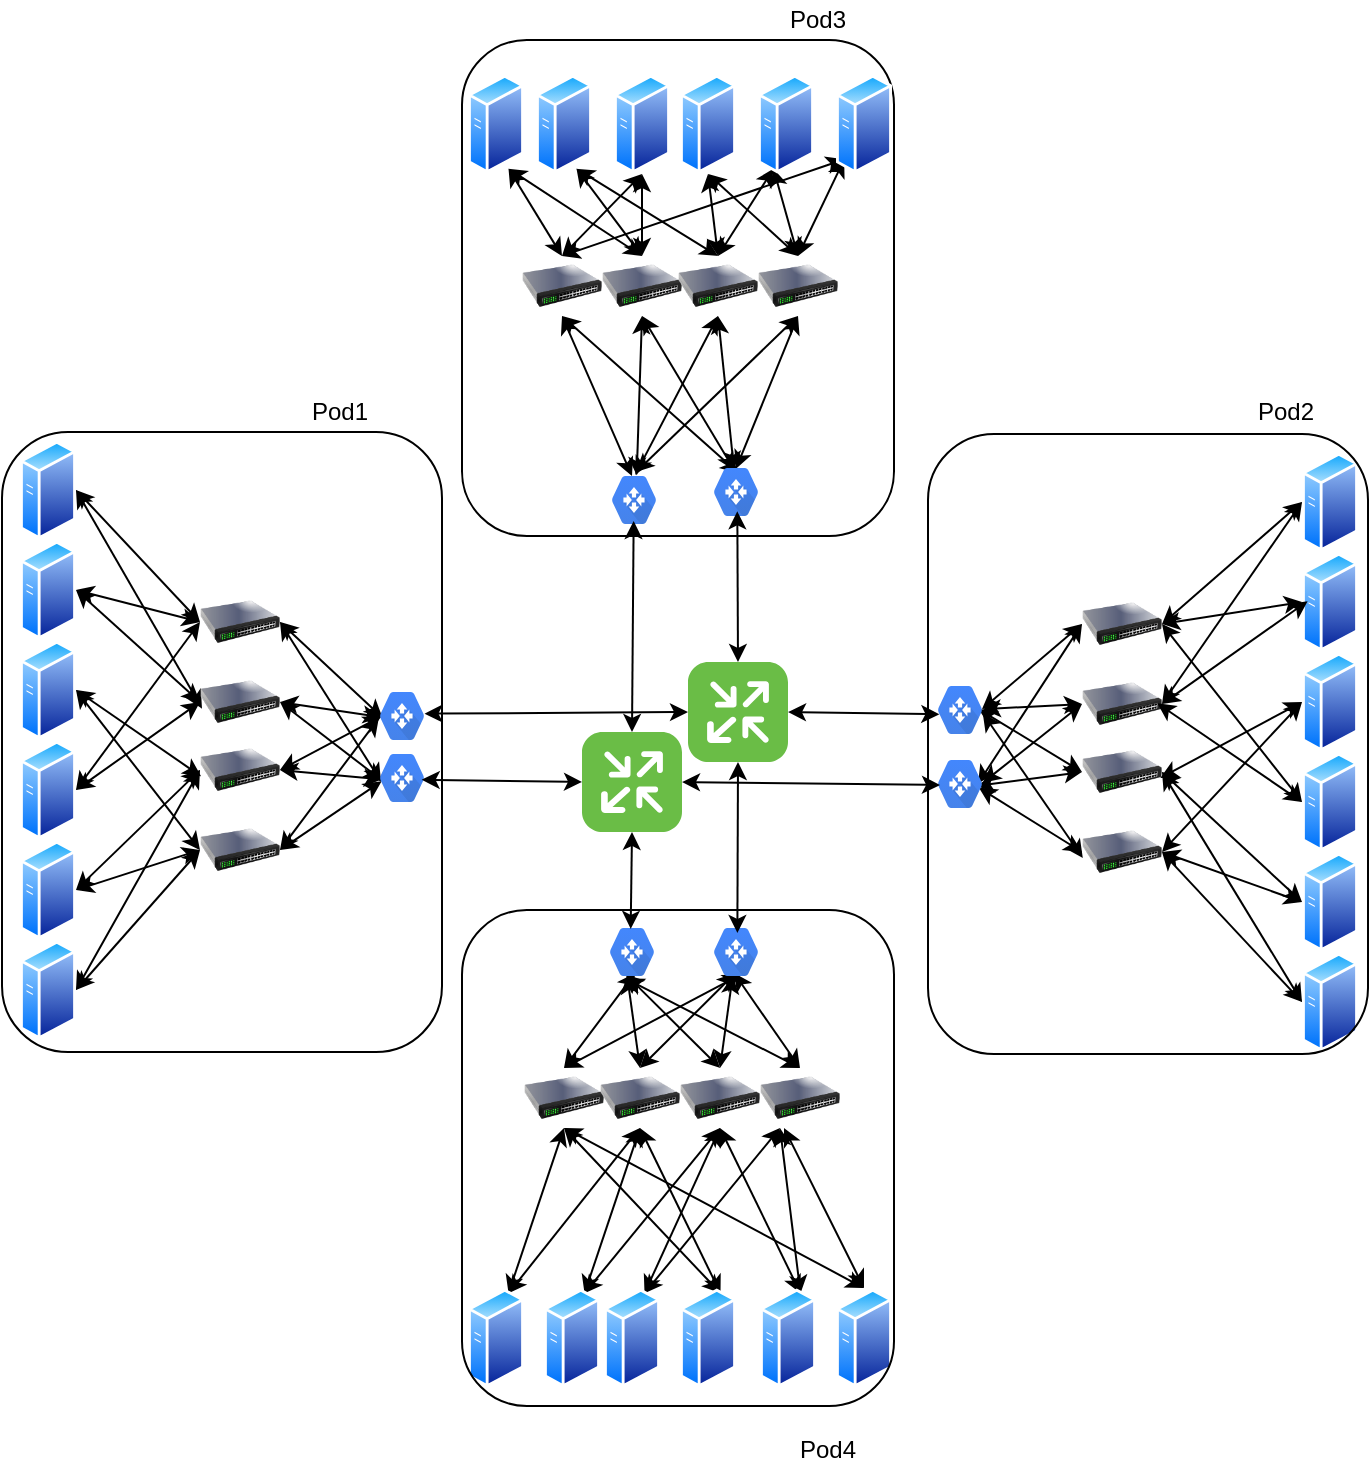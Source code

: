 <mxfile version="12.9.14" type="github">
  <diagram id="LazZ0856AOgm0Mk0mkKB" name="Page-1">
    <mxGraphModel dx="1341" dy="788" grid="1" gridSize="10" guides="1" tooltips="1" connect="1" arrows="1" fold="1" page="1" pageScale="1" pageWidth="1100" pageHeight="850" math="0" shadow="0">
      <root>
        <mxCell id="0" />
        <mxCell id="1" parent="0" />
        <mxCell id="WldnCuO-J827jdbrV1-G-259" value="" style="rounded=1;whiteSpace=wrap;html=1;fillColor=none;" vertex="1" parent="1">
          <mxGeometry x="402" y="65" width="216" height="248" as="geometry" />
        </mxCell>
        <mxCell id="WldnCuO-J827jdbrV1-G-24" style="rounded=0;orthogonalLoop=1;jettySize=auto;html=1;exitX=1;exitY=0.5;exitDx=0;exitDy=0;startArrow=classic;startFill=1;entryX=0;entryY=0.5;entryDx=0;entryDy=0;" edge="1" parent="1" source="WldnCuO-J827jdbrV1-G-11" target="WldnCuO-J827jdbrV1-G-12">
          <mxGeometry relative="1" as="geometry">
            <mxPoint x="376" y="431" as="targetPoint" />
          </mxGeometry>
        </mxCell>
        <mxCell id="WldnCuO-J827jdbrV1-G-26" style="edgeStyle=none;rounded=0;orthogonalLoop=1;jettySize=auto;html=1;exitX=1;exitY=0.5;exitDx=0;exitDy=0;entryX=0.025;entryY=0.611;entryDx=0;entryDy=0;startArrow=classic;startFill=1;entryPerimeter=0;" edge="1" parent="1" source="WldnCuO-J827jdbrV1-G-11" target="WldnCuO-J827jdbrV1-G-13">
          <mxGeometry relative="1" as="geometry" />
        </mxCell>
        <mxCell id="WldnCuO-J827jdbrV1-G-11" value="" style="aspect=fixed;perimeter=ellipsePerimeter;html=1;align=center;shadow=0;dashed=0;spacingTop=3;image;image=img/lib/active_directory/generic_server.svg;" vertex="1" parent="1">
          <mxGeometry x="181" y="265" width="28.0" height="50" as="geometry" />
        </mxCell>
        <mxCell id="WldnCuO-J827jdbrV1-G-84" style="edgeStyle=none;rounded=0;orthogonalLoop=1;jettySize=auto;html=1;exitX=1;exitY=0.5;exitDx=0;exitDy=0;entryX=0.057;entryY=0.534;entryDx=0;entryDy=0;entryPerimeter=0;startArrow=classic;startFill=1;" edge="1" parent="1" source="WldnCuO-J827jdbrV1-G-12" target="WldnCuO-J827jdbrV1-G-82">
          <mxGeometry relative="1" as="geometry" />
        </mxCell>
        <mxCell id="WldnCuO-J827jdbrV1-G-85" style="edgeStyle=none;rounded=0;orthogonalLoop=1;jettySize=auto;html=1;exitX=1;exitY=0.5;exitDx=0;exitDy=0;entryX=0.025;entryY=0.578;entryDx=0;entryDy=0;entryPerimeter=0;startArrow=classic;startFill=1;" edge="1" parent="1" source="WldnCuO-J827jdbrV1-G-12" target="WldnCuO-J827jdbrV1-G-83">
          <mxGeometry relative="1" as="geometry" />
        </mxCell>
        <mxCell id="WldnCuO-J827jdbrV1-G-86" style="edgeStyle=none;rounded=0;orthogonalLoop=1;jettySize=auto;html=1;exitX=1;exitY=0.5;exitDx=0;exitDy=0;entryX=0.025;entryY=0.524;entryDx=0;entryDy=0;entryPerimeter=0;startArrow=classic;startFill=1;" edge="1" parent="1" source="WldnCuO-J827jdbrV1-G-13" target="WldnCuO-J827jdbrV1-G-82">
          <mxGeometry relative="1" as="geometry" />
        </mxCell>
        <mxCell id="WldnCuO-J827jdbrV1-G-87" style="edgeStyle=none;rounded=0;orthogonalLoop=1;jettySize=auto;html=1;exitX=1;exitY=0.5;exitDx=0;exitDy=0;entryX=0.057;entryY=0.558;entryDx=0;entryDy=0;entryPerimeter=0;startArrow=classic;startFill=1;" edge="1" parent="1" source="WldnCuO-J827jdbrV1-G-13" target="WldnCuO-J827jdbrV1-G-83">
          <mxGeometry relative="1" as="geometry" />
        </mxCell>
        <mxCell id="WldnCuO-J827jdbrV1-G-13" value="" style="image;html=1;labelBackgroundColor=#ffffff;image=img/lib/clip_art/networking/Switch_128x128.png" vertex="1" parent="1">
          <mxGeometry x="271" y="381" width="40" height="30" as="geometry" />
        </mxCell>
        <mxCell id="WldnCuO-J827jdbrV1-G-88" style="edgeStyle=none;rounded=0;orthogonalLoop=1;jettySize=auto;html=1;exitX=1;exitY=0.5;exitDx=0;exitDy=0;entryX=0.036;entryY=0.505;entryDx=0;entryDy=0;entryPerimeter=0;startArrow=classic;startFill=1;" edge="1" parent="1" source="WldnCuO-J827jdbrV1-G-14" target="WldnCuO-J827jdbrV1-G-82">
          <mxGeometry relative="1" as="geometry" />
        </mxCell>
        <mxCell id="WldnCuO-J827jdbrV1-G-89" style="edgeStyle=none;rounded=0;orthogonalLoop=1;jettySize=auto;html=1;exitX=1;exitY=0.5;exitDx=0;exitDy=0;entryX=0.047;entryY=0.529;entryDx=0;entryDy=0;entryPerimeter=0;startArrow=classic;startFill=1;" edge="1" parent="1" source="WldnCuO-J827jdbrV1-G-14" target="WldnCuO-J827jdbrV1-G-83">
          <mxGeometry relative="1" as="geometry" />
        </mxCell>
        <mxCell id="WldnCuO-J827jdbrV1-G-14" value="" style="image;html=1;labelBackgroundColor=#ffffff;image=img/lib/clip_art/networking/Switch_128x128.png" vertex="1" parent="1">
          <mxGeometry x="271" y="415" width="40" height="30" as="geometry" />
        </mxCell>
        <mxCell id="WldnCuO-J827jdbrV1-G-90" style="edgeStyle=none;rounded=0;orthogonalLoop=1;jettySize=auto;html=1;exitX=1;exitY=0.5;exitDx=0;exitDy=0;entryX=-0.027;entryY=0.544;entryDx=0;entryDy=0;entryPerimeter=0;startArrow=classic;startFill=1;" edge="1" parent="1" source="WldnCuO-J827jdbrV1-G-15" target="WldnCuO-J827jdbrV1-G-82">
          <mxGeometry relative="1" as="geometry" />
        </mxCell>
        <mxCell id="WldnCuO-J827jdbrV1-G-91" style="edgeStyle=none;rounded=0;orthogonalLoop=1;jettySize=auto;html=1;exitX=1;exitY=0.5;exitDx=0;exitDy=0;entryX=0.036;entryY=0.568;entryDx=0;entryDy=0;entryPerimeter=0;startArrow=classic;startFill=1;" edge="1" parent="1" source="WldnCuO-J827jdbrV1-G-15" target="WldnCuO-J827jdbrV1-G-83">
          <mxGeometry relative="1" as="geometry" />
        </mxCell>
        <mxCell id="WldnCuO-J827jdbrV1-G-16" value="" style="aspect=fixed;perimeter=ellipsePerimeter;html=1;align=center;shadow=0;dashed=0;spacingTop=3;image;image=img/lib/active_directory/generic_server.svg;" vertex="1" parent="1">
          <mxGeometry x="181" y="315" width="28.0" height="50" as="geometry" />
        </mxCell>
        <mxCell id="WldnCuO-J827jdbrV1-G-28" style="edgeStyle=none;rounded=0;orthogonalLoop=1;jettySize=auto;html=1;exitX=1;exitY=0.5;exitDx=0;exitDy=0;startArrow=classic;startFill=1;entryX=0.013;entryY=0.605;entryDx=0;entryDy=0;entryPerimeter=0;" edge="1" parent="1" source="WldnCuO-J827jdbrV1-G-19" target="WldnCuO-J827jdbrV1-G-14">
          <mxGeometry relative="1" as="geometry">
            <mxPoint x="446" y="431" as="targetPoint" />
          </mxGeometry>
        </mxCell>
        <mxCell id="WldnCuO-J827jdbrV1-G-29" style="edgeStyle=none;rounded=0;orthogonalLoop=1;jettySize=auto;html=1;exitX=1;exitY=0.5;exitDx=0;exitDy=0;entryX=0;entryY=0.5;entryDx=0;entryDy=0;startArrow=classic;startFill=1;" edge="1" parent="1" source="WldnCuO-J827jdbrV1-G-19" target="WldnCuO-J827jdbrV1-G-15">
          <mxGeometry relative="1" as="geometry" />
        </mxCell>
        <mxCell id="WldnCuO-J827jdbrV1-G-19" value="" style="aspect=fixed;perimeter=ellipsePerimeter;html=1;align=center;shadow=0;dashed=0;spacingTop=3;image;image=img/lib/active_directory/generic_server.svg;" vertex="1" parent="1">
          <mxGeometry x="181" y="365" width="28.0" height="50" as="geometry" />
        </mxCell>
        <mxCell id="WldnCuO-J827jdbrV1-G-30" style="edgeStyle=none;rounded=0;orthogonalLoop=1;jettySize=auto;html=1;exitX=1;exitY=0.5;exitDx=0;exitDy=0;entryX=0;entryY=0.5;entryDx=0;entryDy=0;startArrow=classic;startFill=1;" edge="1" parent="1" source="WldnCuO-J827jdbrV1-G-20" target="WldnCuO-J827jdbrV1-G-12">
          <mxGeometry relative="1" as="geometry" />
        </mxCell>
        <mxCell id="WldnCuO-J827jdbrV1-G-32" style="edgeStyle=none;rounded=0;orthogonalLoop=1;jettySize=auto;html=1;exitX=1;exitY=0.5;exitDx=0;exitDy=0;entryX=0;entryY=0.5;entryDx=0;entryDy=0;startArrow=classic;startFill=1;" edge="1" parent="1" source="WldnCuO-J827jdbrV1-G-20" target="WldnCuO-J827jdbrV1-G-13">
          <mxGeometry relative="1" as="geometry" />
        </mxCell>
        <mxCell id="WldnCuO-J827jdbrV1-G-20" value="" style="aspect=fixed;perimeter=ellipsePerimeter;html=1;align=center;shadow=0;dashed=0;spacingTop=3;image;image=img/lib/active_directory/generic_server.svg;" vertex="1" parent="1">
          <mxGeometry x="181" y="415" width="28.0" height="50" as="geometry" />
        </mxCell>
        <mxCell id="WldnCuO-J827jdbrV1-G-34" style="edgeStyle=none;rounded=0;orthogonalLoop=1;jettySize=auto;html=1;exitX=1;exitY=0.5;exitDx=0;exitDy=0;entryX=0;entryY=0.5;entryDx=0;entryDy=0;startArrow=classic;startFill=1;" edge="1" parent="1" source="WldnCuO-J827jdbrV1-G-21" target="WldnCuO-J827jdbrV1-G-14">
          <mxGeometry relative="1" as="geometry" />
        </mxCell>
        <mxCell id="WldnCuO-J827jdbrV1-G-35" style="edgeStyle=none;rounded=0;orthogonalLoop=1;jettySize=auto;html=1;exitX=1;exitY=0.5;exitDx=0;exitDy=0;entryX=0;entryY=0.5;entryDx=0;entryDy=0;startArrow=classic;startFill=1;" edge="1" parent="1" source="WldnCuO-J827jdbrV1-G-21" target="WldnCuO-J827jdbrV1-G-15">
          <mxGeometry relative="1" as="geometry" />
        </mxCell>
        <mxCell id="WldnCuO-J827jdbrV1-G-21" value="" style="aspect=fixed;perimeter=ellipsePerimeter;html=1;align=center;shadow=0;dashed=0;spacingTop=3;image;image=img/lib/active_directory/generic_server.svg;" vertex="1" parent="1">
          <mxGeometry x="181" y="465" width="28.0" height="50" as="geometry" />
        </mxCell>
        <mxCell id="WldnCuO-J827jdbrV1-G-37" style="edgeStyle=none;rounded=0;orthogonalLoop=1;jettySize=auto;html=1;exitX=1;exitY=0.5;exitDx=0;exitDy=0;startArrow=classic;startFill=1;entryX=0;entryY=0.5;entryDx=0;entryDy=0;" edge="1" parent="1" source="WldnCuO-J827jdbrV1-G-22" target="WldnCuO-J827jdbrV1-G-14">
          <mxGeometry relative="1" as="geometry">
            <mxPoint x="376" y="431" as="targetPoint" />
          </mxGeometry>
        </mxCell>
        <mxCell id="WldnCuO-J827jdbrV1-G-22" value="" style="aspect=fixed;perimeter=ellipsePerimeter;html=1;align=center;shadow=0;dashed=0;spacingTop=3;image;image=img/lib/active_directory/generic_server.svg;" vertex="1" parent="1">
          <mxGeometry x="181" y="515" width="28.0" height="50" as="geometry" />
        </mxCell>
        <mxCell id="WldnCuO-J827jdbrV1-G-83" value="" style="shape=mxgraph.gcp.networking.cloud_router;html=1;fillColor=#4387FD;gradientColor=#4683EA;strokeColor=none;verticalLabelPosition=bottom;verticalAlign=top;align=center;" vertex="1" parent="1">
          <mxGeometry x="361" y="422" width="22" height="24" as="geometry" />
        </mxCell>
        <mxCell id="WldnCuO-J827jdbrV1-G-124" style="rounded=0;orthogonalLoop=1;jettySize=auto;html=1;exitX=0.75;exitY=0;exitDx=0;exitDy=0;startArrow=classic;startFill=1;entryX=0.5;entryY=1;entryDx=0;entryDy=0;" edge="1" source="WldnCuO-J827jdbrV1-G-126" target="WldnCuO-J827jdbrV1-G-129" parent="1">
          <mxGeometry relative="1" as="geometry">
            <mxPoint x="453" y="609" as="targetPoint" />
          </mxGeometry>
        </mxCell>
        <mxCell id="WldnCuO-J827jdbrV1-G-125" style="edgeStyle=none;rounded=0;orthogonalLoop=1;jettySize=auto;html=1;exitX=0.75;exitY=0;exitDx=0;exitDy=0;entryX=0.5;entryY=1;entryDx=0;entryDy=0;startArrow=classic;startFill=1;" edge="1" source="WldnCuO-J827jdbrV1-G-126" target="WldnCuO-J827jdbrV1-G-132" parent="1">
          <mxGeometry relative="1" as="geometry" />
        </mxCell>
        <mxCell id="WldnCuO-J827jdbrV1-G-126" value="" style="aspect=fixed;perimeter=ellipsePerimeter;html=1;align=center;shadow=0;dashed=0;spacingTop=3;image;image=img/lib/active_directory/generic_server.svg;" vertex="1" parent="1">
          <mxGeometry x="405" y="689" width="28.0" height="50" as="geometry" />
        </mxCell>
        <mxCell id="WldnCuO-J827jdbrV1-G-127" style="edgeStyle=none;rounded=0;orthogonalLoop=1;jettySize=auto;html=1;exitX=0.5;exitY=0;exitDx=0;exitDy=0;entryX=0.577;entryY=0.938;entryDx=0;entryDy=0;entryPerimeter=0;startArrow=classic;startFill=1;" edge="1" source="WldnCuO-J827jdbrV1-G-129" target="WldnCuO-J827jdbrV1-G-154" parent="1">
          <mxGeometry relative="1" as="geometry" />
        </mxCell>
        <mxCell id="WldnCuO-J827jdbrV1-G-128" style="edgeStyle=none;rounded=0;orthogonalLoop=1;jettySize=auto;html=1;exitX=0.5;exitY=0;exitDx=0;exitDy=0;entryX=0.613;entryY=0.967;entryDx=0;entryDy=0;entryPerimeter=0;startArrow=classic;startFill=1;" edge="1" source="WldnCuO-J827jdbrV1-G-129" target="WldnCuO-J827jdbrV1-G-155" parent="1">
          <mxGeometry relative="1" as="geometry" />
        </mxCell>
        <mxCell id="WldnCuO-J827jdbrV1-G-129" value="" style="image;html=1;labelBackgroundColor=#ffffff;image=img/lib/clip_art/networking/Switch_128x128.png" vertex="1" parent="1">
          <mxGeometry x="433" y="579" width="40" height="30" as="geometry" />
        </mxCell>
        <mxCell id="WldnCuO-J827jdbrV1-G-130" style="edgeStyle=none;rounded=0;orthogonalLoop=1;jettySize=auto;html=1;exitX=0.5;exitY=0;exitDx=0;exitDy=0;entryX=0.389;entryY=0.996;entryDx=0;entryDy=0;entryPerimeter=0;startArrow=classic;startFill=1;" edge="1" source="WldnCuO-J827jdbrV1-G-132" target="WldnCuO-J827jdbrV1-G-154" parent="1">
          <mxGeometry relative="1" as="geometry" />
        </mxCell>
        <mxCell id="WldnCuO-J827jdbrV1-G-131" style="edgeStyle=none;rounded=0;orthogonalLoop=1;jettySize=auto;html=1;exitX=0.5;exitY=0;exitDx=0;exitDy=0;entryX=0.487;entryY=0.938;entryDx=0;entryDy=0;entryPerimeter=0;startArrow=classic;startFill=1;" edge="1" source="WldnCuO-J827jdbrV1-G-132" target="WldnCuO-J827jdbrV1-G-155" parent="1">
          <mxGeometry relative="1" as="geometry" />
        </mxCell>
        <mxCell id="WldnCuO-J827jdbrV1-G-132" value="" style="image;html=1;labelBackgroundColor=#ffffff;image=img/lib/clip_art/networking/Switch_128x128.png" vertex="1" parent="1">
          <mxGeometry x="471" y="579" width="40" height="30" as="geometry" />
        </mxCell>
        <mxCell id="WldnCuO-J827jdbrV1-G-133" style="edgeStyle=none;rounded=0;orthogonalLoop=1;jettySize=auto;html=1;exitX=0.5;exitY=0;exitDx=0;exitDy=0;entryX=0.357;entryY=0.967;entryDx=0;entryDy=0;entryPerimeter=0;startArrow=classic;startFill=1;" edge="1" source="WldnCuO-J827jdbrV1-G-135" target="WldnCuO-J827jdbrV1-G-154" parent="1">
          <mxGeometry relative="1" as="geometry" />
        </mxCell>
        <mxCell id="WldnCuO-J827jdbrV1-G-134" style="edgeStyle=none;rounded=0;orthogonalLoop=1;jettySize=auto;html=1;exitX=0.5;exitY=0;exitDx=0;exitDy=0;entryX=0.425;entryY=0.996;entryDx=0;entryDy=0;entryPerimeter=0;startArrow=classic;startFill=1;" edge="1" source="WldnCuO-J827jdbrV1-G-135" target="WldnCuO-J827jdbrV1-G-155" parent="1">
          <mxGeometry relative="1" as="geometry" />
        </mxCell>
        <mxCell id="WldnCuO-J827jdbrV1-G-135" value="" style="image;html=1;labelBackgroundColor=#ffffff;image=img/lib/clip_art/networking/Switch_128x128.png" vertex="1" parent="1">
          <mxGeometry x="511" y="579" width="40" height="30" as="geometry" />
        </mxCell>
        <mxCell id="WldnCuO-J827jdbrV1-G-136" style="edgeStyle=none;rounded=0;orthogonalLoop=1;jettySize=auto;html=1;exitX=0.5;exitY=0;exitDx=0;exitDy=0;entryX=0.357;entryY=1.053;entryDx=0;entryDy=0;entryPerimeter=0;startArrow=classic;startFill=1;" edge="1" source="WldnCuO-J827jdbrV1-G-138" target="WldnCuO-J827jdbrV1-G-154" parent="1">
          <mxGeometry relative="1" as="geometry" />
        </mxCell>
        <mxCell id="WldnCuO-J827jdbrV1-G-137" style="edgeStyle=none;rounded=0;orthogonalLoop=1;jettySize=auto;html=1;exitX=0.5;exitY=0;exitDx=0;exitDy=0;entryX=0.456;entryY=0.938;entryDx=0;entryDy=0;entryPerimeter=0;startArrow=classic;startFill=1;" edge="1" source="WldnCuO-J827jdbrV1-G-138" target="WldnCuO-J827jdbrV1-G-155" parent="1">
          <mxGeometry relative="1" as="geometry" />
        </mxCell>
        <mxCell id="WldnCuO-J827jdbrV1-G-138" value="" style="image;html=1;labelBackgroundColor=#ffffff;image=img/lib/clip_art/networking/Switch_128x128.png" vertex="1" parent="1">
          <mxGeometry x="551" y="579" width="40" height="30" as="geometry" />
        </mxCell>
        <mxCell id="WldnCuO-J827jdbrV1-G-139" style="edgeStyle=none;rounded=0;orthogonalLoop=1;jettySize=auto;html=1;exitX=0.75;exitY=0;exitDx=0;exitDy=0;startArrow=classic;startFill=1;" edge="1" source="WldnCuO-J827jdbrV1-G-141" parent="1">
          <mxGeometry relative="1" as="geometry">
            <mxPoint x="491" y="609" as="targetPoint" />
          </mxGeometry>
        </mxCell>
        <mxCell id="WldnCuO-J827jdbrV1-G-140" style="edgeStyle=none;rounded=0;orthogonalLoop=1;jettySize=auto;html=1;exitX=0.75;exitY=0;exitDx=0;exitDy=0;entryX=0.5;entryY=1;entryDx=0;entryDy=0;startArrow=classic;startFill=1;" edge="1" source="WldnCuO-J827jdbrV1-G-141" target="WldnCuO-J827jdbrV1-G-135" parent="1">
          <mxGeometry relative="1" as="geometry" />
        </mxCell>
        <mxCell id="WldnCuO-J827jdbrV1-G-141" value="" style="aspect=fixed;perimeter=ellipsePerimeter;html=1;align=center;shadow=0;dashed=0;spacingTop=3;image;image=img/lib/active_directory/generic_server.svg;" vertex="1" parent="1">
          <mxGeometry x="443" y="689" width="28.0" height="50" as="geometry" />
        </mxCell>
        <mxCell id="WldnCuO-J827jdbrV1-G-142" style="edgeStyle=none;rounded=0;orthogonalLoop=1;jettySize=auto;html=1;exitX=0.75;exitY=0;exitDx=0;exitDy=0;startArrow=classic;startFill=1;entryX=0.5;entryY=1;entryDx=0;entryDy=0;" edge="1" source="WldnCuO-J827jdbrV1-G-144" target="WldnCuO-J827jdbrV1-G-135" parent="1">
          <mxGeometry relative="1" as="geometry">
            <mxPoint x="523" y="609" as="targetPoint" />
          </mxGeometry>
        </mxCell>
        <mxCell id="WldnCuO-J827jdbrV1-G-143" style="edgeStyle=none;rounded=0;orthogonalLoop=1;jettySize=auto;html=1;exitX=0.75;exitY=0;exitDx=0;exitDy=0;entryX=0.25;entryY=1;entryDx=0;entryDy=0;startArrow=classic;startFill=1;" edge="1" source="WldnCuO-J827jdbrV1-G-144" target="WldnCuO-J827jdbrV1-G-138" parent="1">
          <mxGeometry relative="1" as="geometry" />
        </mxCell>
        <mxCell id="WldnCuO-J827jdbrV1-G-144" value="" style="aspect=fixed;perimeter=ellipsePerimeter;html=1;align=center;shadow=0;dashed=0;spacingTop=3;image;image=img/lib/active_directory/generic_server.svg;" vertex="1" parent="1">
          <mxGeometry x="473" y="689" width="28.0" height="50" as="geometry" />
        </mxCell>
        <mxCell id="WldnCuO-J827jdbrV1-G-145" style="edgeStyle=none;rounded=0;orthogonalLoop=1;jettySize=auto;html=1;exitX=0.75;exitY=0;exitDx=0;exitDy=0;entryX=0.5;entryY=1;entryDx=0;entryDy=0;startArrow=classic;startFill=1;" edge="1" source="WldnCuO-J827jdbrV1-G-147" target="WldnCuO-J827jdbrV1-G-129" parent="1">
          <mxGeometry relative="1" as="geometry" />
        </mxCell>
        <mxCell id="WldnCuO-J827jdbrV1-G-146" style="edgeStyle=none;rounded=0;orthogonalLoop=1;jettySize=auto;html=1;exitX=0.75;exitY=0;exitDx=0;exitDy=0;entryX=0.5;entryY=1;entryDx=0;entryDy=0;startArrow=classic;startFill=1;" edge="1" source="WldnCuO-J827jdbrV1-G-147" target="WldnCuO-J827jdbrV1-G-132" parent="1">
          <mxGeometry relative="1" as="geometry" />
        </mxCell>
        <mxCell id="WldnCuO-J827jdbrV1-G-147" value="" style="aspect=fixed;perimeter=ellipsePerimeter;html=1;align=center;shadow=0;dashed=0;spacingTop=3;image;image=img/lib/active_directory/generic_server.svg;" vertex="1" parent="1">
          <mxGeometry x="511" y="689" width="28.0" height="50" as="geometry" />
        </mxCell>
        <mxCell id="WldnCuO-J827jdbrV1-G-148" style="edgeStyle=none;rounded=0;orthogonalLoop=1;jettySize=auto;html=1;exitX=0.75;exitY=0;exitDx=0;exitDy=0;entryX=0.5;entryY=1;entryDx=0;entryDy=0;startArrow=classic;startFill=1;" edge="1" source="WldnCuO-J827jdbrV1-G-150" target="WldnCuO-J827jdbrV1-G-135" parent="1">
          <mxGeometry relative="1" as="geometry" />
        </mxCell>
        <mxCell id="WldnCuO-J827jdbrV1-G-149" style="edgeStyle=none;rounded=0;orthogonalLoop=1;jettySize=auto;html=1;exitX=0.75;exitY=0;exitDx=0;exitDy=0;entryX=0.25;entryY=1;entryDx=0;entryDy=0;startArrow=classic;startFill=1;" edge="1" source="WldnCuO-J827jdbrV1-G-150" target="WldnCuO-J827jdbrV1-G-138" parent="1">
          <mxGeometry relative="1" as="geometry" />
        </mxCell>
        <mxCell id="WldnCuO-J827jdbrV1-G-150" value="" style="aspect=fixed;perimeter=ellipsePerimeter;html=1;align=center;shadow=0;dashed=0;spacingTop=3;image;image=img/lib/active_directory/generic_server.svg;" vertex="1" parent="1">
          <mxGeometry x="551" y="689" width="28.0" height="50" as="geometry" />
        </mxCell>
        <mxCell id="WldnCuO-J827jdbrV1-G-151" style="edgeStyle=none;rounded=0;orthogonalLoop=1;jettySize=auto;html=1;exitX=0.5;exitY=0;exitDx=0;exitDy=0;startArrow=classic;startFill=1;" edge="1" source="WldnCuO-J827jdbrV1-G-153" parent="1">
          <mxGeometry relative="1" as="geometry">
            <mxPoint x="563" y="609" as="targetPoint" />
          </mxGeometry>
        </mxCell>
        <mxCell id="WldnCuO-J827jdbrV1-G-152" style="edgeStyle=none;rounded=0;orthogonalLoop=1;jettySize=auto;html=1;exitX=0.5;exitY=0;exitDx=0;exitDy=0;startArrow=classic;startFill=1;" edge="1" source="WldnCuO-J827jdbrV1-G-153" parent="1">
          <mxGeometry relative="1" as="geometry">
            <mxPoint x="453" y="609" as="targetPoint" />
          </mxGeometry>
        </mxCell>
        <mxCell id="WldnCuO-J827jdbrV1-G-153" value="" style="aspect=fixed;perimeter=ellipsePerimeter;html=1;align=center;shadow=0;dashed=0;spacingTop=3;image;image=img/lib/active_directory/generic_server.svg;" vertex="1" parent="1">
          <mxGeometry x="589" y="689" width="28.0" height="50" as="geometry" />
        </mxCell>
        <mxCell id="WldnCuO-J827jdbrV1-G-154" value="" style="shape=mxgraph.gcp.networking.cloud_router;html=1;fillColor=#4387FD;gradientColor=#4683EA;strokeColor=none;verticalLabelPosition=bottom;verticalAlign=top;align=center;" vertex="1" parent="1">
          <mxGeometry x="476" y="509" width="22" height="24" as="geometry" />
        </mxCell>
        <mxCell id="WldnCuO-J827jdbrV1-G-155" value="" style="shape=mxgraph.gcp.networking.cloud_router;html=1;fillColor=#4387FD;gradientColor=#4683EA;strokeColor=none;verticalLabelPosition=bottom;verticalAlign=top;align=center;" vertex="1" parent="1">
          <mxGeometry x="528" y="509" width="22" height="24" as="geometry" />
        </mxCell>
        <mxCell id="WldnCuO-J827jdbrV1-G-156" style="rounded=0;orthogonalLoop=1;jettySize=auto;html=1;exitX=0.75;exitY=1;exitDx=0;exitDy=0;startArrow=classic;startFill=1;entryX=0.5;entryY=0;entryDx=0;entryDy=0;" edge="1" source="WldnCuO-J827jdbrV1-G-158" target="WldnCuO-J827jdbrV1-G-161" parent="1">
          <mxGeometry relative="1" as="geometry">
            <mxPoint x="468" y="173" as="targetPoint" />
          </mxGeometry>
        </mxCell>
        <mxCell id="WldnCuO-J827jdbrV1-G-157" style="edgeStyle=none;rounded=0;orthogonalLoop=1;jettySize=auto;html=1;exitX=0.75;exitY=1;exitDx=0;exitDy=0;startArrow=classic;startFill=1;entryX=0.5;entryY=0;entryDx=0;entryDy=0;" edge="1" source="WldnCuO-J827jdbrV1-G-158" target="WldnCuO-J827jdbrV1-G-164" parent="1">
          <mxGeometry relative="1" as="geometry">
            <mxPoint x="496" y="183" as="targetPoint" />
          </mxGeometry>
        </mxCell>
        <mxCell id="WldnCuO-J827jdbrV1-G-158" value="" style="aspect=fixed;perimeter=ellipsePerimeter;html=1;align=center;shadow=0;dashed=0;spacingTop=3;image;image=img/lib/active_directory/generic_server.svg;" vertex="1" parent="1">
          <mxGeometry x="405" y="82" width="28.0" height="50" as="geometry" />
        </mxCell>
        <mxCell id="WldnCuO-J827jdbrV1-G-159" style="edgeStyle=none;rounded=0;orthogonalLoop=1;jettySize=auto;html=1;exitX=0.5;exitY=1;exitDx=0;exitDy=0;startArrow=classic;startFill=1;" edge="1" source="WldnCuO-J827jdbrV1-G-161" parent="1">
          <mxGeometry relative="1" as="geometry">
            <mxPoint x="487" y="283" as="targetPoint" />
          </mxGeometry>
        </mxCell>
        <mxCell id="WldnCuO-J827jdbrV1-G-160" style="edgeStyle=none;rounded=0;orthogonalLoop=1;jettySize=auto;html=1;exitX=0.5;exitY=1;exitDx=0;exitDy=0;entryX=0.561;entryY=0.111;entryDx=0;entryDy=0;entryPerimeter=0;startArrow=classic;startFill=1;" edge="1" source="WldnCuO-J827jdbrV1-G-161" target="WldnCuO-J827jdbrV1-G-187" parent="1">
          <mxGeometry relative="1" as="geometry" />
        </mxCell>
        <mxCell id="WldnCuO-J827jdbrV1-G-161" value="" style="image;html=1;labelBackgroundColor=#ffffff;image=img/lib/clip_art/networking/Switch_128x128.png" vertex="1" parent="1">
          <mxGeometry x="432" y="173" width="40" height="30" as="geometry" />
        </mxCell>
        <mxCell id="WldnCuO-J827jdbrV1-G-162" style="edgeStyle=none;rounded=0;orthogonalLoop=1;jettySize=auto;html=1;exitX=0.5;exitY=1;exitDx=0;exitDy=0;entryX=0.561;entryY=-0.014;entryDx=0;entryDy=0;entryPerimeter=0;startArrow=classic;startFill=1;" edge="1" source="WldnCuO-J827jdbrV1-G-164" target="WldnCuO-J827jdbrV1-G-186" parent="1">
          <mxGeometry relative="1" as="geometry" />
        </mxCell>
        <mxCell id="WldnCuO-J827jdbrV1-G-163" style="edgeStyle=none;rounded=0;orthogonalLoop=1;jettySize=auto;html=1;exitX=0.5;exitY=1;exitDx=0;exitDy=0;entryX=0.47;entryY=0.056;entryDx=0;entryDy=0;entryPerimeter=0;startArrow=classic;startFill=1;" edge="1" source="WldnCuO-J827jdbrV1-G-164" target="WldnCuO-J827jdbrV1-G-187" parent="1">
          <mxGeometry relative="1" as="geometry" />
        </mxCell>
        <mxCell id="WldnCuO-J827jdbrV1-G-164" value="" style="image;html=1;labelBackgroundColor=#ffffff;image=img/lib/clip_art/networking/Switch_128x128.png" vertex="1" parent="1">
          <mxGeometry x="472" y="173" width="40" height="30" as="geometry" />
        </mxCell>
        <mxCell id="WldnCuO-J827jdbrV1-G-165" style="edgeStyle=none;rounded=0;orthogonalLoop=1;jettySize=auto;html=1;exitX=0.5;exitY=1;exitDx=0;exitDy=0;entryX=0.53;entryY=-0.028;entryDx=0;entryDy=0;entryPerimeter=0;startArrow=classic;startFill=1;" edge="1" source="WldnCuO-J827jdbrV1-G-167" target="WldnCuO-J827jdbrV1-G-186" parent="1">
          <mxGeometry relative="1" as="geometry" />
        </mxCell>
        <mxCell id="WldnCuO-J827jdbrV1-G-166" style="edgeStyle=none;rounded=0;orthogonalLoop=1;jettySize=auto;html=1;exitX=0.5;exitY=1;exitDx=0;exitDy=0;entryX=0.455;entryY=0.028;entryDx=0;entryDy=0;entryPerimeter=0;startArrow=classic;startFill=1;" edge="1" source="WldnCuO-J827jdbrV1-G-167" target="WldnCuO-J827jdbrV1-G-187" parent="1">
          <mxGeometry relative="1" as="geometry" />
        </mxCell>
        <mxCell id="WldnCuO-J827jdbrV1-G-167" value="" style="image;html=1;labelBackgroundColor=#ffffff;image=img/lib/clip_art/networking/Switch_128x128.png" vertex="1" parent="1">
          <mxGeometry x="510" y="173" width="40" height="30" as="geometry" />
        </mxCell>
        <mxCell id="WldnCuO-J827jdbrV1-G-168" style="edgeStyle=none;rounded=0;orthogonalLoop=1;jettySize=auto;html=1;exitX=0.5;exitY=1;exitDx=0;exitDy=0;startArrow=classic;startFill=1;" edge="1" source="WldnCuO-J827jdbrV1-G-170" parent="1">
          <mxGeometry relative="1" as="geometry">
            <mxPoint x="489" y="281" as="targetPoint" />
          </mxGeometry>
        </mxCell>
        <mxCell id="WldnCuO-J827jdbrV1-G-169" style="edgeStyle=none;rounded=0;orthogonalLoop=1;jettySize=auto;html=1;exitX=0.5;exitY=1;exitDx=0;exitDy=0;entryX=0.5;entryY=0.014;entryDx=0;entryDy=0;entryPerimeter=0;startArrow=classic;startFill=1;" edge="1" source="WldnCuO-J827jdbrV1-G-170" target="WldnCuO-J827jdbrV1-G-187" parent="1">
          <mxGeometry relative="1" as="geometry" />
        </mxCell>
        <mxCell id="WldnCuO-J827jdbrV1-G-170" value="" style="image;html=1;labelBackgroundColor=#ffffff;image=img/lib/clip_art/networking/Switch_128x128.png" vertex="1" parent="1">
          <mxGeometry x="550" y="173" width="40" height="30" as="geometry" />
        </mxCell>
        <mxCell id="WldnCuO-J827jdbrV1-G-171" style="edgeStyle=none;rounded=0;orthogonalLoop=1;jettySize=auto;html=1;exitX=0.75;exitY=1;exitDx=0;exitDy=0;startArrow=classic;startFill=1;entryX=0.5;entryY=0;entryDx=0;entryDy=0;" edge="1" source="WldnCuO-J827jdbrV1-G-173" parent="1" target="WldnCuO-J827jdbrV1-G-164">
          <mxGeometry relative="1" as="geometry">
            <mxPoint x="506" y="203" as="targetPoint" />
          </mxGeometry>
        </mxCell>
        <mxCell id="WldnCuO-J827jdbrV1-G-172" style="edgeStyle=none;rounded=0;orthogonalLoop=1;jettySize=auto;html=1;exitX=0.75;exitY=1;exitDx=0;exitDy=0;entryX=0.5;entryY=0;entryDx=0;entryDy=0;startArrow=classic;startFill=1;" edge="1" source="WldnCuO-J827jdbrV1-G-173" target="WldnCuO-J827jdbrV1-G-167" parent="1">
          <mxGeometry relative="1" as="geometry" />
        </mxCell>
        <mxCell id="WldnCuO-J827jdbrV1-G-173" value="" style="aspect=fixed;perimeter=ellipsePerimeter;html=1;align=center;shadow=0;dashed=0;spacingTop=3;image;image=img/lib/active_directory/generic_server.svg;" vertex="1" parent="1">
          <mxGeometry x="439" y="82" width="28.0" height="50" as="geometry" />
        </mxCell>
        <mxCell id="WldnCuO-J827jdbrV1-G-174" style="edgeStyle=none;rounded=0;orthogonalLoop=1;jettySize=auto;html=1;exitX=0.5;exitY=1;exitDx=0;exitDy=0;startArrow=classic;startFill=1;entryX=0.5;entryY=0;entryDx=0;entryDy=0;" edge="1" source="WldnCuO-J827jdbrV1-G-176" target="WldnCuO-J827jdbrV1-G-167" parent="1">
          <mxGeometry relative="1" as="geometry">
            <mxPoint x="538" y="203" as="targetPoint" />
          </mxGeometry>
        </mxCell>
        <mxCell id="WldnCuO-J827jdbrV1-G-175" style="edgeStyle=none;rounded=0;orthogonalLoop=1;jettySize=auto;html=1;exitX=0.5;exitY=1;exitDx=0;exitDy=0;entryX=0.5;entryY=0;entryDx=0;entryDy=0;startArrow=classic;startFill=1;" edge="1" source="WldnCuO-J827jdbrV1-G-176" target="WldnCuO-J827jdbrV1-G-170" parent="1">
          <mxGeometry relative="1" as="geometry" />
        </mxCell>
        <mxCell id="WldnCuO-J827jdbrV1-G-176" value="" style="aspect=fixed;perimeter=ellipsePerimeter;html=1;align=center;shadow=0;dashed=0;spacingTop=3;image;image=img/lib/active_directory/generic_server.svg;" vertex="1" parent="1">
          <mxGeometry x="511" y="82" width="28.0" height="50" as="geometry" />
        </mxCell>
        <mxCell id="WldnCuO-J827jdbrV1-G-177" style="edgeStyle=none;rounded=0;orthogonalLoop=1;jettySize=auto;html=1;exitX=0.5;exitY=1;exitDx=0;exitDy=0;entryX=0.5;entryY=0;entryDx=0;entryDy=0;startArrow=classic;startFill=1;" edge="1" source="WldnCuO-J827jdbrV1-G-179" target="WldnCuO-J827jdbrV1-G-161" parent="1">
          <mxGeometry relative="1" as="geometry" />
        </mxCell>
        <mxCell id="WldnCuO-J827jdbrV1-G-178" style="edgeStyle=none;rounded=0;orthogonalLoop=1;jettySize=auto;html=1;exitX=0.5;exitY=1;exitDx=0;exitDy=0;startArrow=classic;startFill=1;entryX=0.5;entryY=0;entryDx=0;entryDy=0;" edge="1" source="WldnCuO-J827jdbrV1-G-179" target="WldnCuO-J827jdbrV1-G-164" parent="1">
          <mxGeometry relative="1" as="geometry">
            <mxPoint x="506" y="173" as="targetPoint" />
          </mxGeometry>
        </mxCell>
        <mxCell id="WldnCuO-J827jdbrV1-G-179" value="" style="aspect=fixed;perimeter=ellipsePerimeter;html=1;align=center;shadow=0;dashed=0;spacingTop=3;image;image=img/lib/active_directory/generic_server.svg;" vertex="1" parent="1">
          <mxGeometry x="478" y="82" width="28.0" height="50" as="geometry" />
        </mxCell>
        <mxCell id="WldnCuO-J827jdbrV1-G-180" style="edgeStyle=none;rounded=0;orthogonalLoop=1;jettySize=auto;html=1;exitX=0.25;exitY=1;exitDx=0;exitDy=0;entryX=0.5;entryY=0;entryDx=0;entryDy=0;startArrow=classic;startFill=1;" edge="1" source="WldnCuO-J827jdbrV1-G-182" target="WldnCuO-J827jdbrV1-G-167" parent="1">
          <mxGeometry relative="1" as="geometry" />
        </mxCell>
        <mxCell id="WldnCuO-J827jdbrV1-G-181" style="edgeStyle=none;rounded=0;orthogonalLoop=1;jettySize=auto;html=1;exitX=0.25;exitY=1;exitDx=0;exitDy=0;entryX=0.5;entryY=0;entryDx=0;entryDy=0;startArrow=classic;startFill=1;" edge="1" source="WldnCuO-J827jdbrV1-G-182" target="WldnCuO-J827jdbrV1-G-170" parent="1">
          <mxGeometry relative="1" as="geometry" />
        </mxCell>
        <mxCell id="WldnCuO-J827jdbrV1-G-182" value="" style="aspect=fixed;perimeter=ellipsePerimeter;html=1;align=center;shadow=0;dashed=0;spacingTop=3;image;image=img/lib/active_directory/generic_server.svg;" vertex="1" parent="1">
          <mxGeometry x="550" y="82" width="28.0" height="50" as="geometry" />
        </mxCell>
        <mxCell id="WldnCuO-J827jdbrV1-G-183" style="edgeStyle=none;rounded=0;orthogonalLoop=1;jettySize=auto;html=1;exitX=0;exitY=1;exitDx=0;exitDy=0;startArrow=classic;startFill=1;entryX=0.5;entryY=0;entryDx=0;entryDy=0;" edge="1" source="WldnCuO-J827jdbrV1-G-185" parent="1" target="WldnCuO-J827jdbrV1-G-170">
          <mxGeometry relative="1" as="geometry">
            <mxPoint x="578" y="203" as="targetPoint" />
          </mxGeometry>
        </mxCell>
        <mxCell id="WldnCuO-J827jdbrV1-G-184" style="edgeStyle=none;rounded=0;orthogonalLoop=1;jettySize=auto;html=1;exitX=0;exitY=1;exitDx=0;exitDy=0;startArrow=classic;startFill=1;entryX=0.5;entryY=0;entryDx=0;entryDy=0;" edge="1" source="WldnCuO-J827jdbrV1-G-185" parent="1" target="WldnCuO-J827jdbrV1-G-161">
          <mxGeometry relative="1" as="geometry">
            <mxPoint x="468" y="203" as="targetPoint" />
          </mxGeometry>
        </mxCell>
        <mxCell id="WldnCuO-J827jdbrV1-G-185" value="" style="aspect=fixed;perimeter=ellipsePerimeter;html=1;align=center;shadow=0;dashed=0;spacingTop=3;image;image=img/lib/active_directory/generic_server.svg;" vertex="1" parent="1">
          <mxGeometry x="589" y="82" width="28.0" height="50" as="geometry" />
        </mxCell>
        <mxCell id="WldnCuO-J827jdbrV1-G-186" value="" style="shape=mxgraph.gcp.networking.cloud_router;html=1;fillColor=#4387FD;gradientColor=#4683EA;strokeColor=none;verticalLabelPosition=bottom;verticalAlign=top;align=center;" vertex="1" parent="1">
          <mxGeometry x="477" y="283" width="22" height="24" as="geometry" />
        </mxCell>
        <mxCell id="WldnCuO-J827jdbrV1-G-187" value="" style="shape=mxgraph.gcp.networking.cloud_router;html=1;fillColor=#4387FD;gradientColor=#4683EA;strokeColor=none;verticalLabelPosition=bottom;verticalAlign=top;align=center;" vertex="1" parent="1">
          <mxGeometry x="528" y="279" width="22" height="24" as="geometry" />
        </mxCell>
        <mxCell id="WldnCuO-J827jdbrV1-G-191" value="" style="verticalLabelPosition=bottom;html=1;fillColor=#6ABD46;verticalAlign=top;align=center;points=[[0.06,0.06,0],[0.94,0.06,0],[0.94,0.94,0],[0.06,0.94,0],[0.25,0,0],[0.5,0,0],[0.75,0,0],[1,0.25,0],[1,0.5,0],[1,0.75,0],[0.75,1,0],[0.5,1,0],[0.25,1,0],[0,0.75,0],[0,0.5,0],[0,0.25,0]];pointerEvents=1;shape=mxgraph.cisco_safe.architecture.router;" vertex="1" parent="1">
          <mxGeometry x="462" y="411" width="50" height="50" as="geometry" />
        </mxCell>
        <mxCell id="WldnCuO-J827jdbrV1-G-192" value="" style="verticalLabelPosition=bottom;html=1;fillColor=#6ABD46;verticalAlign=top;align=center;points=[[0.06,0.06,0],[0.94,0.06,0],[0.94,0.94,0],[0.06,0.94,0],[0.25,0,0],[0.5,0,0],[0.75,0,0],[1,0.25,0],[1,0.5,0],[1,0.75,0],[0.75,1,0],[0.5,1,0],[0.25,1,0],[0,0.75,0],[0,0.5,0],[0,0.25,0]];pointerEvents=1;shape=mxgraph.cisco_safe.architecture.router;" vertex="1" parent="1">
          <mxGeometry x="515" y="376" width="50" height="50" as="geometry" />
        </mxCell>
        <mxCell id="WldnCuO-J827jdbrV1-G-197" value="" style="endArrow=classic;startArrow=classic;html=1;entryX=0;entryY=0.5;entryDx=0;entryDy=0;entryPerimeter=0;exitX=0.948;exitY=0.536;exitDx=0;exitDy=0;exitPerimeter=0;" edge="1" parent="1" source="WldnCuO-J827jdbrV1-G-83" target="WldnCuO-J827jdbrV1-G-191">
          <mxGeometry width="50" height="50" relative="1" as="geometry">
            <mxPoint x="265" y="361" as="sourcePoint" />
            <mxPoint x="315" y="311" as="targetPoint" />
          </mxGeometry>
        </mxCell>
        <mxCell id="WldnCuO-J827jdbrV1-G-198" value="" style="endArrow=classic;startArrow=classic;html=1;entryX=0;entryY=0.5;entryDx=0;entryDy=0;entryPerimeter=0;exitX=1.013;exitY=0.452;exitDx=0;exitDy=0;exitPerimeter=0;" edge="1" parent="1" source="WldnCuO-J827jdbrV1-G-82" target="WldnCuO-J827jdbrV1-G-192">
          <mxGeometry width="50" height="50" relative="1" as="geometry">
            <mxPoint x="265" y="361" as="sourcePoint" />
            <mxPoint x="315" y="311" as="targetPoint" />
          </mxGeometry>
        </mxCell>
        <mxCell id="WldnCuO-J827jdbrV1-G-199" value="" style="endArrow=classic;startArrow=classic;html=1;entryX=0.492;entryY=0.938;entryDx=0;entryDy=0;entryPerimeter=0;exitX=0.5;exitY=0;exitDx=0;exitDy=0;exitPerimeter=0;" edge="1" parent="1" source="WldnCuO-J827jdbrV1-G-191" target="WldnCuO-J827jdbrV1-G-186">
          <mxGeometry width="50" height="50" relative="1" as="geometry">
            <mxPoint x="275" y="401" as="sourcePoint" />
            <mxPoint x="325" y="351" as="targetPoint" />
          </mxGeometry>
        </mxCell>
        <mxCell id="WldnCuO-J827jdbrV1-G-200" value="" style="endArrow=classic;startArrow=classic;html=1;entryX=0.47;entryY=0.019;entryDx=0;entryDy=0;entryPerimeter=0;exitX=0.5;exitY=1;exitDx=0;exitDy=0;exitPerimeter=0;" edge="1" parent="1" source="WldnCuO-J827jdbrV1-G-191" target="WldnCuO-J827jdbrV1-G-154">
          <mxGeometry width="50" height="50" relative="1" as="geometry">
            <mxPoint x="495" y="391" as="sourcePoint" />
            <mxPoint x="494.824" y="323.512" as="targetPoint" />
          </mxGeometry>
        </mxCell>
        <mxCell id="WldnCuO-J827jdbrV1-G-201" value="" style="endArrow=classic;startArrow=classic;html=1;entryX=0.531;entryY=0.102;entryDx=0;entryDy=0;entryPerimeter=0;exitX=0.5;exitY=1;exitDx=0;exitDy=0;exitPerimeter=0;" edge="1" parent="1" source="WldnCuO-J827jdbrV1-G-192" target="WldnCuO-J827jdbrV1-G-155">
          <mxGeometry width="50" height="50" relative="1" as="geometry">
            <mxPoint x="495" y="441" as="sourcePoint" />
            <mxPoint x="496.34" y="519.456" as="targetPoint" />
          </mxGeometry>
        </mxCell>
        <mxCell id="WldnCuO-J827jdbrV1-G-202" value="" style="endArrow=classic;startArrow=classic;html=1;exitX=0.5;exitY=0;exitDx=0;exitDy=0;exitPerimeter=0;entryX=0.53;entryY=0.903;entryDx=0;entryDy=0;entryPerimeter=0;" edge="1" parent="1" source="WldnCuO-J827jdbrV1-G-192" target="WldnCuO-J827jdbrV1-G-187">
          <mxGeometry width="50" height="50" relative="1" as="geometry">
            <mxPoint x="505" y="451" as="sourcePoint" />
            <mxPoint x="540" y="311" as="targetPoint" />
          </mxGeometry>
        </mxCell>
        <mxCell id="WldnCuO-J827jdbrV1-G-12" value="" style="image;html=1;labelBackgroundColor=#ffffff;image=img/lib/clip_art/networking/Switch_128x128.png" vertex="1" parent="1">
          <mxGeometry x="271" y="341" width="40" height="30" as="geometry" />
        </mxCell>
        <mxCell id="WldnCuO-J827jdbrV1-G-209" style="edgeStyle=none;rounded=0;orthogonalLoop=1;jettySize=auto;html=1;exitX=1;exitY=0.5;exitDx=0;exitDy=0;entryX=0;entryY=0.5;entryDx=0;entryDy=0;startArrow=classic;startFill=1;" edge="1" parent="1" source="WldnCuO-J827jdbrV1-G-16" target="WldnCuO-J827jdbrV1-G-12">
          <mxGeometry relative="1" as="geometry">
            <mxPoint x="201.066" y="317.469" as="sourcePoint" />
            <mxPoint x="454" y="431" as="targetPoint" />
          </mxGeometry>
        </mxCell>
        <mxCell id="WldnCuO-J827jdbrV1-G-15" value="" style="image;html=1;labelBackgroundColor=#ffffff;image=img/lib/clip_art/networking/Switch_128x128.png" vertex="1" parent="1">
          <mxGeometry x="271" y="455" width="40" height="30" as="geometry" />
        </mxCell>
        <mxCell id="WldnCuO-J827jdbrV1-G-210" style="edgeStyle=none;rounded=0;orthogonalLoop=1;jettySize=auto;html=1;exitX=1;exitY=0.5;exitDx=0;exitDy=0;startArrow=classic;startFill=1;entryX=0;entryY=0.5;entryDx=0;entryDy=0;" edge="1" parent="1" source="WldnCuO-J827jdbrV1-G-22" target="WldnCuO-J827jdbrV1-G-15">
          <mxGeometry relative="1" as="geometry">
            <mxPoint x="486" y="431" as="targetPoint" />
            <mxPoint x="195.0" y="515" as="sourcePoint" />
          </mxGeometry>
        </mxCell>
        <mxCell id="WldnCuO-J827jdbrV1-G-82" value="" style="shape=mxgraph.gcp.networking.cloud_router;html=1;fillColor=#4387FD;gradientColor=#4683EA;strokeColor=none;verticalLabelPosition=bottom;verticalAlign=top;align=center;" vertex="1" parent="1">
          <mxGeometry x="361" y="391" width="22" height="24" as="geometry" />
        </mxCell>
        <mxCell id="WldnCuO-J827jdbrV1-G-211" style="edgeStyle=none;rounded=0;orthogonalLoop=1;jettySize=auto;html=1;exitX=1;exitY=0.5;exitDx=0;exitDy=0;startArrow=classic;startFill=1;entryX=0;entryY=0.5;entryDx=0;entryDy=0;" edge="1" parent="1" source="WldnCuO-J827jdbrV1-G-16" target="WldnCuO-J827jdbrV1-G-13">
          <mxGeometry relative="1" as="geometry">
            <mxPoint x="201.066" y="317.469" as="sourcePoint" />
            <mxPoint x="414" y="431" as="targetPoint" />
          </mxGeometry>
        </mxCell>
        <mxCell id="WldnCuO-J827jdbrV1-G-212" style="rounded=0;orthogonalLoop=1;jettySize=auto;html=1;exitX=0;exitY=0.5;exitDx=0;exitDy=0;startArrow=classic;startFill=1;entryX=1;entryY=0.5;entryDx=0;entryDy=0;" edge="1" source="WldnCuO-J827jdbrV1-G-214" target="WldnCuO-J827jdbrV1-G-238" parent="1">
          <mxGeometry relative="1" as="geometry">
            <mxPoint x="857" y="429" as="targetPoint" />
          </mxGeometry>
        </mxCell>
        <mxCell id="WldnCuO-J827jdbrV1-G-213" style="edgeStyle=none;rounded=0;orthogonalLoop=1;jettySize=auto;html=1;exitX=0;exitY=0.5;exitDx=0;exitDy=0;entryX=1;entryY=0.5;entryDx=0;entryDy=0;startArrow=classic;startFill=1;" edge="1" source="WldnCuO-J827jdbrV1-G-214" target="WldnCuO-J827jdbrV1-G-219" parent="1">
          <mxGeometry relative="1" as="geometry" />
        </mxCell>
        <mxCell id="WldnCuO-J827jdbrV1-G-214" value="" style="aspect=fixed;perimeter=ellipsePerimeter;html=1;align=center;shadow=0;dashed=0;spacingTop=3;image;image=img/lib/active_directory/generic_server.svg;" vertex="1" parent="1">
          <mxGeometry x="822" y="271" width="28.0" height="50" as="geometry" />
        </mxCell>
        <mxCell id="WldnCuO-J827jdbrV1-G-215" style="edgeStyle=none;rounded=0;orthogonalLoop=1;jettySize=auto;html=1;exitX=0;exitY=0.5;exitDx=0;exitDy=0;entryX=1;entryY=0.483;entryDx=0;entryDy=0;entryPerimeter=0;startArrow=classic;startFill=1;" edge="1" source="WldnCuO-J827jdbrV1-G-238" target="WldnCuO-J827jdbrV1-G-242" parent="1">
          <mxGeometry relative="1" as="geometry" />
        </mxCell>
        <mxCell id="WldnCuO-J827jdbrV1-G-216" style="edgeStyle=none;rounded=0;orthogonalLoop=1;jettySize=auto;html=1;exitX=0;exitY=0.5;exitDx=0;exitDy=0;entryX=0.909;entryY=0.492;entryDx=0;entryDy=0;entryPerimeter=0;startArrow=classic;startFill=1;" edge="1" source="WldnCuO-J827jdbrV1-G-238" target="WldnCuO-J827jdbrV1-G-237" parent="1">
          <mxGeometry relative="1" as="geometry" />
        </mxCell>
        <mxCell id="WldnCuO-J827jdbrV1-G-217" style="edgeStyle=none;rounded=0;orthogonalLoop=1;jettySize=auto;html=1;exitX=0;exitY=0.5;exitDx=0;exitDy=0;entryX=1.018;entryY=0.483;entryDx=0;entryDy=0;entryPerimeter=0;startArrow=classic;startFill=1;" edge="1" source="WldnCuO-J827jdbrV1-G-219" target="WldnCuO-J827jdbrV1-G-242" parent="1">
          <mxGeometry relative="1" as="geometry" />
        </mxCell>
        <mxCell id="WldnCuO-J827jdbrV1-G-218" style="edgeStyle=none;rounded=0;orthogonalLoop=1;jettySize=auto;html=1;exitX=0;exitY=0.5;exitDx=0;exitDy=0;entryX=1.018;entryY=0.475;entryDx=0;entryDy=0;entryPerimeter=0;startArrow=classic;startFill=1;" edge="1" source="WldnCuO-J827jdbrV1-G-219" target="WldnCuO-J827jdbrV1-G-237" parent="1">
          <mxGeometry relative="1" as="geometry" />
        </mxCell>
        <mxCell id="WldnCuO-J827jdbrV1-G-219" value="" style="image;html=1;labelBackgroundColor=#ffffff;image=img/lib/clip_art/networking/Switch_128x128.png" vertex="1" parent="1">
          <mxGeometry x="712" y="382" width="40" height="30" as="geometry" />
        </mxCell>
        <mxCell id="WldnCuO-J827jdbrV1-G-220" style="edgeStyle=none;rounded=0;orthogonalLoop=1;jettySize=auto;html=1;exitX=0;exitY=0.5;exitDx=0;exitDy=0;entryX=0.927;entryY=0.483;entryDx=0;entryDy=0;entryPerimeter=0;startArrow=classic;startFill=1;" edge="1" source="WldnCuO-J827jdbrV1-G-222" target="WldnCuO-J827jdbrV1-G-242" parent="1">
          <mxGeometry relative="1" as="geometry" />
        </mxCell>
        <mxCell id="WldnCuO-J827jdbrV1-G-221" style="edgeStyle=none;rounded=0;orthogonalLoop=1;jettySize=auto;html=1;exitX=0;exitY=0.5;exitDx=0;exitDy=0;entryX=0.873;entryY=0.542;entryDx=0;entryDy=0;entryPerimeter=0;startArrow=classic;startFill=1;" edge="1" source="WldnCuO-J827jdbrV1-G-222" target="WldnCuO-J827jdbrV1-G-237" parent="1">
          <mxGeometry relative="1" as="geometry" />
        </mxCell>
        <mxCell id="WldnCuO-J827jdbrV1-G-222" value="" style="image;html=1;labelBackgroundColor=#ffffff;image=img/lib/clip_art/networking/Switch_128x128.png" vertex="1" parent="1">
          <mxGeometry x="712" y="416" width="40" height="30" as="geometry" />
        </mxCell>
        <mxCell id="WldnCuO-J827jdbrV1-G-223" style="edgeStyle=none;rounded=0;orthogonalLoop=1;jettySize=auto;html=1;exitX=0.01;exitY=0.6;exitDx=0;exitDy=0;entryX=1.018;entryY=0.567;entryDx=0;entryDy=0;entryPerimeter=0;startArrow=classic;startFill=1;exitPerimeter=0;" edge="1" source="WldnCuO-J827jdbrV1-G-240" target="WldnCuO-J827jdbrV1-G-242" parent="1">
          <mxGeometry relative="1" as="geometry" />
        </mxCell>
        <mxCell id="WldnCuO-J827jdbrV1-G-224" style="edgeStyle=none;rounded=0;orthogonalLoop=1;jettySize=auto;html=1;exitX=0;exitY=0.5;exitDx=0;exitDy=0;entryX=0.927;entryY=0.575;entryDx=0;entryDy=0;entryPerimeter=0;startArrow=classic;startFill=1;" edge="1" source="WldnCuO-J827jdbrV1-G-240" target="WldnCuO-J827jdbrV1-G-237" parent="1">
          <mxGeometry relative="1" as="geometry" />
        </mxCell>
        <mxCell id="WldnCuO-J827jdbrV1-G-225" value="" style="aspect=fixed;perimeter=ellipsePerimeter;html=1;align=center;shadow=0;dashed=0;spacingTop=3;image;image=img/lib/active_directory/generic_server.svg;" vertex="1" parent="1">
          <mxGeometry x="822" y="321" width="28.0" height="50" as="geometry" />
        </mxCell>
        <mxCell id="WldnCuO-J827jdbrV1-G-226" style="edgeStyle=none;rounded=0;orthogonalLoop=1;jettySize=auto;html=1;exitX=0;exitY=0.5;exitDx=0;exitDy=0;startArrow=classic;startFill=1;entryX=0.98;entryY=0.6;entryDx=0;entryDy=0;entryPerimeter=0;" edge="1" source="WldnCuO-J827jdbrV1-G-228" target="WldnCuO-J827jdbrV1-G-222" parent="1">
          <mxGeometry relative="1" as="geometry">
            <mxPoint x="927" y="429" as="targetPoint" />
          </mxGeometry>
        </mxCell>
        <mxCell id="WldnCuO-J827jdbrV1-G-227" style="edgeStyle=none;rounded=0;orthogonalLoop=1;jettySize=auto;html=1;exitX=0;exitY=0.5;exitDx=0;exitDy=0;entryX=1;entryY=0.5;entryDx=0;entryDy=0;startArrow=classic;startFill=1;" edge="1" source="WldnCuO-J827jdbrV1-G-228" target="WldnCuO-J827jdbrV1-G-240" parent="1">
          <mxGeometry relative="1" as="geometry" />
        </mxCell>
        <mxCell id="WldnCuO-J827jdbrV1-G-228" value="" style="aspect=fixed;perimeter=ellipsePerimeter;html=1;align=center;shadow=0;dashed=0;spacingTop=3;image;image=img/lib/active_directory/generic_server.svg;" vertex="1" parent="1">
          <mxGeometry x="822" y="371" width="28.0" height="50" as="geometry" />
        </mxCell>
        <mxCell id="WldnCuO-J827jdbrV1-G-229" style="edgeStyle=none;rounded=0;orthogonalLoop=1;jettySize=auto;html=1;exitX=0;exitY=0.5;exitDx=0;exitDy=0;entryX=1;entryY=0.5;entryDx=0;entryDy=0;startArrow=classic;startFill=1;" edge="1" source="WldnCuO-J827jdbrV1-G-231" target="WldnCuO-J827jdbrV1-G-238" parent="1">
          <mxGeometry relative="1" as="geometry" />
        </mxCell>
        <mxCell id="WldnCuO-J827jdbrV1-G-230" style="edgeStyle=none;rounded=0;orthogonalLoop=1;jettySize=auto;html=1;exitX=0;exitY=0.5;exitDx=0;exitDy=0;entryX=0.942;entryY=0.489;entryDx=0;entryDy=0;startArrow=classic;startFill=1;entryPerimeter=0;" edge="1" source="WldnCuO-J827jdbrV1-G-231" target="WldnCuO-J827jdbrV1-G-219" parent="1">
          <mxGeometry relative="1" as="geometry" />
        </mxCell>
        <mxCell id="WldnCuO-J827jdbrV1-G-231" value="" style="aspect=fixed;perimeter=ellipsePerimeter;html=1;align=center;shadow=0;dashed=0;spacingTop=3;image;image=img/lib/active_directory/generic_server.svg;" vertex="1" parent="1">
          <mxGeometry x="822" y="421" width="28.0" height="50" as="geometry" />
        </mxCell>
        <mxCell id="WldnCuO-J827jdbrV1-G-232" style="edgeStyle=none;rounded=0;orthogonalLoop=1;jettySize=auto;html=1;exitX=0;exitY=0.5;exitDx=0;exitDy=0;entryX=1;entryY=0.5;entryDx=0;entryDy=0;startArrow=classic;startFill=1;" edge="1" source="WldnCuO-J827jdbrV1-G-234" target="WldnCuO-J827jdbrV1-G-222" parent="1">
          <mxGeometry relative="1" as="geometry" />
        </mxCell>
        <mxCell id="WldnCuO-J827jdbrV1-G-233" style="edgeStyle=none;rounded=0;orthogonalLoop=1;jettySize=auto;html=1;exitX=0;exitY=0.5;exitDx=0;exitDy=0;entryX=1;entryY=0.5;entryDx=0;entryDy=0;startArrow=classic;startFill=1;" edge="1" source="WldnCuO-J827jdbrV1-G-234" target="WldnCuO-J827jdbrV1-G-240" parent="1">
          <mxGeometry relative="1" as="geometry" />
        </mxCell>
        <mxCell id="WldnCuO-J827jdbrV1-G-234" value="" style="aspect=fixed;perimeter=ellipsePerimeter;html=1;align=center;shadow=0;dashed=0;spacingTop=3;image;image=img/lib/active_directory/generic_server.svg;" vertex="1" parent="1">
          <mxGeometry x="822" y="471" width="28.0" height="50" as="geometry" />
        </mxCell>
        <mxCell id="WldnCuO-J827jdbrV1-G-235" style="edgeStyle=none;rounded=0;orthogonalLoop=1;jettySize=auto;html=1;exitX=0;exitY=0.5;exitDx=0;exitDy=0;startArrow=classic;startFill=1;entryX=1;entryY=0.5;entryDx=0;entryDy=0;" edge="1" source="WldnCuO-J827jdbrV1-G-236" target="WldnCuO-J827jdbrV1-G-222" parent="1">
          <mxGeometry relative="1" as="geometry">
            <mxPoint x="857" y="429" as="targetPoint" />
          </mxGeometry>
        </mxCell>
        <mxCell id="WldnCuO-J827jdbrV1-G-236" value="" style="aspect=fixed;perimeter=ellipsePerimeter;html=1;align=center;shadow=0;dashed=0;spacingTop=3;image;image=img/lib/active_directory/generic_server.svg;" vertex="1" parent="1">
          <mxGeometry x="822" y="521" width="28.0" height="50" as="geometry" />
        </mxCell>
        <mxCell id="WldnCuO-J827jdbrV1-G-237" value="" style="shape=mxgraph.gcp.networking.cloud_router;html=1;fillColor=#4387FD;gradientColor=#4683EA;strokeColor=none;verticalLabelPosition=bottom;verticalAlign=top;align=center;" vertex="1" parent="1">
          <mxGeometry x="640" y="425" width="22" height="24" as="geometry" />
        </mxCell>
        <mxCell id="WldnCuO-J827jdbrV1-G-238" value="" style="image;html=1;labelBackgroundColor=#ffffff;image=img/lib/clip_art/networking/Switch_128x128.png" vertex="1" parent="1">
          <mxGeometry x="712" y="342" width="40" height="30" as="geometry" />
        </mxCell>
        <mxCell id="WldnCuO-J827jdbrV1-G-239" style="edgeStyle=none;rounded=0;orthogonalLoop=1;jettySize=auto;html=1;exitX=0;exitY=0.5;exitDx=0;exitDy=0;entryX=1;entryY=0.5;entryDx=0;entryDy=0;startArrow=classic;startFill=1;" edge="1" source="WldnCuO-J827jdbrV1-G-225" target="WldnCuO-J827jdbrV1-G-238" parent="1">
          <mxGeometry relative="1" as="geometry">
            <mxPoint x="682.066" y="315.469" as="sourcePoint" />
            <mxPoint x="935" y="429" as="targetPoint" />
          </mxGeometry>
        </mxCell>
        <mxCell id="WldnCuO-J827jdbrV1-G-240" value="" style="image;html=1;labelBackgroundColor=#ffffff;image=img/lib/clip_art/networking/Switch_128x128.png" vertex="1" parent="1">
          <mxGeometry x="712" y="456" width="40" height="30" as="geometry" />
        </mxCell>
        <mxCell id="WldnCuO-J827jdbrV1-G-241" style="edgeStyle=none;rounded=0;orthogonalLoop=1;jettySize=auto;html=1;exitX=0;exitY=0.5;exitDx=0;exitDy=0;startArrow=classic;startFill=1;entryX=1;entryY=0.5;entryDx=0;entryDy=0;" edge="1" source="WldnCuO-J827jdbrV1-G-236" target="WldnCuO-J827jdbrV1-G-240" parent="1">
          <mxGeometry relative="1" as="geometry">
            <mxPoint x="967" y="429" as="targetPoint" />
            <mxPoint x="676.0" y="513" as="sourcePoint" />
          </mxGeometry>
        </mxCell>
        <mxCell id="WldnCuO-J827jdbrV1-G-242" value="" style="shape=mxgraph.gcp.networking.cloud_router;html=1;fillColor=#4387FD;gradientColor=#4683EA;strokeColor=none;verticalLabelPosition=bottom;verticalAlign=top;align=center;" vertex="1" parent="1">
          <mxGeometry x="640" y="388" width="22" height="24" as="geometry" />
        </mxCell>
        <mxCell id="WldnCuO-J827jdbrV1-G-243" style="edgeStyle=none;rounded=0;orthogonalLoop=1;jettySize=auto;html=1;exitX=0.1;exitY=0.492;exitDx=0;exitDy=0;startArrow=classic;startFill=1;entryX=1;entryY=0.5;entryDx=0;entryDy=0;exitPerimeter=0;" edge="1" source="WldnCuO-J827jdbrV1-G-225" target="WldnCuO-J827jdbrV1-G-219" parent="1">
          <mxGeometry relative="1" as="geometry">
            <mxPoint x="682.066" y="315.469" as="sourcePoint" />
            <mxPoint x="895" y="429" as="targetPoint" />
          </mxGeometry>
        </mxCell>
        <mxCell id="WldnCuO-J827jdbrV1-G-245" value="" style="endArrow=classic;startArrow=classic;html=1;entryX=0.03;entryY=0.59;entryDx=0;entryDy=0;entryPerimeter=0;exitX=1;exitY=0.5;exitDx=0;exitDy=0;exitPerimeter=0;" edge="1" parent="1" source="WldnCuO-J827jdbrV1-G-192" target="WldnCuO-J827jdbrV1-G-242">
          <mxGeometry width="50" height="50" relative="1" as="geometry">
            <mxPoint x="411.286" y="411.848" as="sourcePoint" />
            <mxPoint x="525" y="411" as="targetPoint" />
          </mxGeometry>
        </mxCell>
        <mxCell id="WldnCuO-J827jdbrV1-G-246" value="" style="endArrow=classic;startArrow=classic;html=1;entryX=0.045;entryY=0.521;entryDx=0;entryDy=0;entryPerimeter=0;exitX=1;exitY=0.5;exitDx=0;exitDy=0;exitPerimeter=0;" edge="1" parent="1" source="WldnCuO-J827jdbrV1-G-191" target="WldnCuO-J827jdbrV1-G-237">
          <mxGeometry width="50" height="50" relative="1" as="geometry">
            <mxPoint x="421.286" y="421.848" as="sourcePoint" />
            <mxPoint x="535" y="421" as="targetPoint" />
          </mxGeometry>
        </mxCell>
        <mxCell id="WldnCuO-J827jdbrV1-G-247" value="" style="rounded=1;whiteSpace=wrap;html=1;fillColor=none;" vertex="1" parent="1">
          <mxGeometry x="172" y="261" width="220" height="310" as="geometry" />
        </mxCell>
        <mxCell id="WldnCuO-J827jdbrV1-G-248" value="" style="rounded=1;whiteSpace=wrap;html=1;fillColor=none;" vertex="1" parent="1">
          <mxGeometry x="635" y="262" width="220" height="310" as="geometry" />
        </mxCell>
        <mxCell id="WldnCuO-J827jdbrV1-G-249" value="Pod1" style="text;html=1;strokeColor=none;fillColor=none;align=center;verticalAlign=middle;whiteSpace=wrap;rounded=0;" vertex="1" parent="1">
          <mxGeometry x="321" y="241" width="40" height="20" as="geometry" />
        </mxCell>
        <mxCell id="WldnCuO-J827jdbrV1-G-250" value="Pod2" style="text;html=1;strokeColor=none;fillColor=none;align=center;verticalAlign=middle;whiteSpace=wrap;rounded=0;" vertex="1" parent="1">
          <mxGeometry x="794" y="241" width="40" height="20" as="geometry" />
        </mxCell>
        <mxCell id="WldnCuO-J827jdbrV1-G-252" value="Pod3" style="text;html=1;strokeColor=none;fillColor=none;align=center;verticalAlign=middle;whiteSpace=wrap;rounded=0;" vertex="1" parent="1">
          <mxGeometry x="560" y="45" width="40" height="20" as="geometry" />
        </mxCell>
        <mxCell id="WldnCuO-J827jdbrV1-G-257" value="" style="rounded=1;whiteSpace=wrap;html=1;fillColor=none;" vertex="1" parent="1">
          <mxGeometry x="402" y="500" width="216" height="248" as="geometry" />
        </mxCell>
        <mxCell id="WldnCuO-J827jdbrV1-G-260" value="Pod4" style="text;html=1;strokeColor=none;fillColor=none;align=center;verticalAlign=middle;whiteSpace=wrap;rounded=0;" vertex="1" parent="1">
          <mxGeometry x="565" y="760" width="40" height="20" as="geometry" />
        </mxCell>
      </root>
    </mxGraphModel>
  </diagram>
</mxfile>
